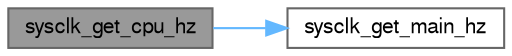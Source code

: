 digraph "sysclk_get_cpu_hz"
{
 // LATEX_PDF_SIZE
  bgcolor="transparent";
  edge [fontname=FreeSans,fontsize=10,labelfontname=FreeSans,labelfontsize=10];
  node [fontname=FreeSans,fontsize=10,shape=box,height=0.2,width=0.4];
  rankdir="LR";
  Node1 [label="sysclk_get_cpu_hz",height=0.2,width=0.4,color="gray40", fillcolor="grey60", style="filled", fontcolor="black",tooltip="Return the current rate in Hz of the CPU clock."];
  Node1 -> Node2 [color="steelblue1",style="solid"];
  Node2 [label="sysclk_get_main_hz",height=0.2,width=0.4,color="grey40", fillcolor="white", style="filled",URL="$group__sysclk__group.html#ga4f078b193ed39eda16071c514569b8cb",tooltip="Return the current rate in Hz of the main system clock."];
}
